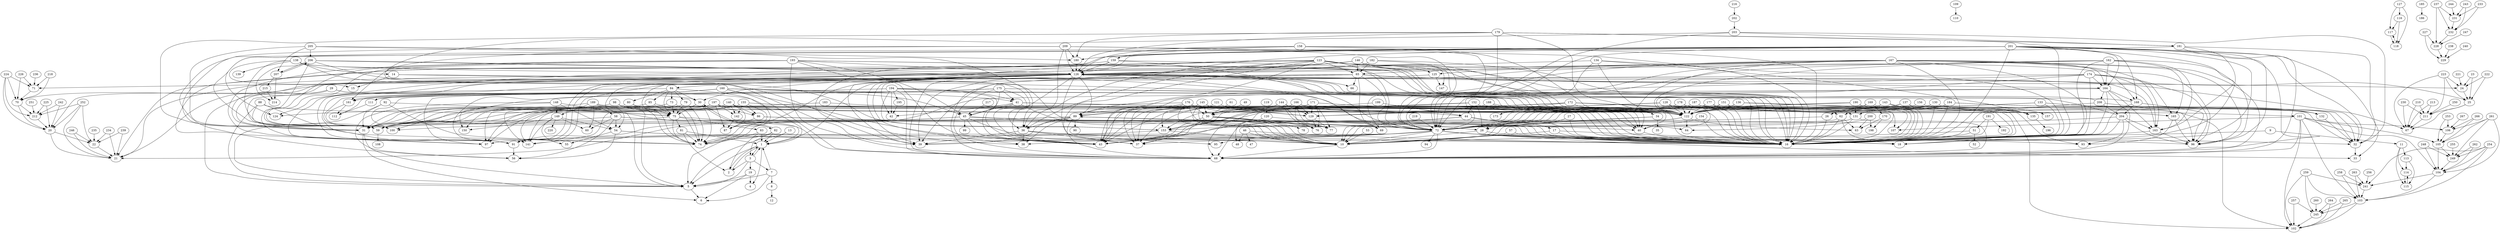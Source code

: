 strict digraph G {
  1;
  2;
  3;
  4;
  5;
  6;
  7;
  8;
  9;
  10;
  11;
  12;
  13;
  14;
  15;
  16;
  17;
  18;
  19;
  20;
  21;
  22;
  23;
  24;
  25;
  26;
  27;
  28;
  29;
  30;
  31;
  32;
  33;
  34;
  35;
  36;
  37;
  38;
  39;
  40;
  41;
  42;
  43;
  44;
  45;
  46;
  47;
  48;
  49;
  50;
  51;
  52;
  53;
  54;
  55;
  56;
  57;
  58;
  59;
  60;
  61;
  62;
  63;
  64;
  65;
  66;
  67;
  68;
  69;
  70;
  71;
  72;
  73;
  74;
  75;
  76;
  77;
  78;
  79;
  80;
  81;
  82;
  83;
  84;
  85;
  86;
  87;
  88;
  89;
  90;
  91;
  92;
  93;
  94;
  95;
  96;
  97;
  98;
  99;
  100;
  101;
  102;
  103;
  104;
  105;
  106;
  107;
  108;
  109;
  110;
  111;
  112;
  113;
  114;
  115;
  116;
  117;
  118;
  119;
  120;
  121;
  122;
  123;
  124;
  125;
  126;
  127;
  128;
  129;
  130;
  131;
  132;
  133;
  134;
  135;
  136;
  137;
  138;
  139;
  140;
  141;
  142;
  143;
  144;
  145;
  146;
  147;
  148;
  149;
  150;
  151;
  152;
  153;
  154;
  155;
  156;
  157;
  158;
  159;
  160;
  161;
  162;
  163;
  164;
  165;
  166;
  167;
  168;
  169;
  170;
  171;
  172;
  173;
  174;
  175;
  176;
  177;
  178;
  179;
  180;
  181;
  182;
  183;
  184;
  185;
  186;
  187;
  188;
  189;
  190;
  191;
  192;
  193;
  194;
  195;
  196;
  197;
  198;
  199;
  200;
  201;
  202;
  203;
  204;
  205;
  206;
  207;
  208;
  209;
  210;
  211;
  212;
  213;
  214;
  215;
  216;
  217;
  218;
  219;
  220;
  221;
  222;
  223;
  224;
  225;
  226;
  227;
  228;
  229;
  230;
  231;
  232;
  233;
  234;
  235;
  236;
  237;
  238;
  239;
  240;
  241;
  242;
  243;
  244;
  245;
  246;
  247;
  248;
  249;
  250;
  251;
  252;
  253;
  254;
  255;
  256;
  257;
  258;
  259;
  260;
  261;
  262;
  263;
  264;
  265;
  266;
  267;
  1 -> 2;
  1 -> 3;
  1 -> 4;
  1 -> 5;
  5 -> 6;
  7 -> 6;
  7 -> 5;
  7 -> 8;
  7 -> 1;
  2 -> 1;
  9 -> 10;
  9 -> 11;
  8 -> 12;
  13 -> 1;
  13 -> 5;
  14 -> 15;
  14 -> 10;
  14 -> 16;
  17 -> 18;
  17 -> 10;
  17 -> 16;
  3 -> 5;
  3 -> 2;
  3 -> 19;
  3 -> 7;
  3 -> 1;
  20 -> 21;
  20 -> 22;
  23 -> 24;
  23 -> 25;
  19 -> 6;
  19 -> 4;
  19 -> 5;
  26 -> 16;
  26 -> 10;
  27 -> 28;
  27 -> 10;
  27 -> 16;
  29 -> 1;
  29 -> 30;
  29 -> 5;
  29 -> 31;
  32 -> 33;
  34 -> 35;
  34 -> 10;
  34 -> 28;
  28 -> 16;
  28 -> 10;
  36 -> 37;
  36 -> 38;
  36 -> 16;
  36 -> 39;
  36 -> 10;
  40 -> 16;
  41 -> 10;
  41 -> 42;
  41 -> 43;
  41 -> 44;
  41 -> 45;
  41 -> 16;
  46 -> 47;
  46 -> 10;
  46 -> 48;
  46 -> 16;
  49 -> 50;
  51 -> 10;
  51 -> 16;
  51 -> 52;
  53 -> 10;
  54 -> 16;
  54 -> 55;
  54 -> 56;
  54 -> 10;
  57 -> 10;
  57 -> 16;
  58 -> 59;
  58 -> 54;
  58 -> 56;
  58 -> 16;
  58 -> 10;
  58 -> 60;
  61 -> 50;
  62 -> 63;
  62 -> 18;
  62 -> 10;
  62 -> 16;
  44 -> 43;
  44 -> 17;
  44 -> 16;
  44 -> 10;
  44 -> 64;
  65 -> 66;
  65 -> 67;
  65 -> 25;
  65 -> 24;
  65 -> 68;
  65 -> 21;
  65 -> 69;
  65 -> 20;
  65 -> 70;
  65 -> 71;
  65 -> 72;
  73 -> 74;
  73 -> 31;
  73 -> 75;
  50 -> 10;
  50 -> 37;
  50 -> 40;
  50 -> 43;
  50 -> 76;
  50 -> 77;
  50 -> 78;
  79 -> 74;
  79 -> 31;
  79 -> 75;
  80 -> 74;
  80 -> 31;
  80 -> 75;
  81 -> 74;
  81 -> 1;
  81 -> 2;
  30 -> 82;
  30 -> 74;
  30 -> 31;
  30 -> 75;
  75 -> 1;
  75 -> 31;
  75 -> 74;
  75 -> 83;
  75 -> 81;
  31 -> 5;
  31 -> 6;
  83 -> 74;
  83 -> 1;
  83 -> 2;
  84 -> 80;
  84 -> 73;
  84 -> 85;
  84 -> 79;
  84 -> 30;
  84 -> 74;
  84 -> 31;
  84 -> 75;
  85 -> 74;
  85 -> 31;
  85 -> 75;
  86 -> 10;
  86 -> 16;
  86 -> 87;
  88 -> 75;
  88 -> 5;
  88 -> 74;
  88 -> 31;
  89 -> 39;
  89 -> 72;
  89 -> 16;
  89 -> 90;
  89 -> 69;
  89 -> 21;
  89 -> 38;
  89 -> 91;
  89 -> 68;
  89 -> 36;
  92 -> 75;
  92 -> 5;
  92 -> 74;
  92 -> 31;
  72 -> 93;
  72 -> 43;
  72 -> 33;
  72 -> 32;
  72 -> 94;
  72 -> 95;
  72 -> 96;
  72 -> 37;
  72 -> 68;
  72 -> 18;
  72 -> 16;
  72 -> 38;
  72 -> 10;
  72 -> 97;
  72 -> 91;
  72 -> 89;
  72 -> 39;
  98 -> 74;
  98 -> 75;
  98 -> 5;
  98 -> 31;
  45 -> 99;
  45 -> 37;
  45 -> 100;
  45 -> 10;
  45 -> 16;
  45 -> 59;
  45 -> 43;
  82 -> 3;
  82 -> 1;
  82 -> 30;
  82 -> 5;
  82 -> 74;
  10 -> 68;
  101 -> 102;
  101 -> 103;
  101 -> 104;
  101 -> 105;
  101 -> 106;
  101 -> 68;
  101 -> 107;
  59 -> 108;
  109 -> 110;
  111 -> 112;
  113 -> 114;
  113 -> 115;
  114 -> 115;
  116 -> 117;
  116 -> 118;
  11 -> 114;
  11 -> 113;
  11 -> 115;
  119 -> 120;
  121 -> 89;
  121 -> 122;
  120 -> 48;
  120 -> 28;
  123 -> 89;
  123 -> 124;
  123 -> 122;
  123 -> 91;
  123 -> 72;
  123 -> 125;
  123 -> 16;
  123 -> 126;
  123 -> 65;
  123 -> 96;
  123 -> 36;
  123 -> 37;
  123 -> 39;
  115 -> 114;
  118 -> 117;
  117 -> 118;
  127 -> 117;
  127 -> 116;
  127 -> 118;
  91 -> 56;
  128 -> 102;
  128 -> 107;
  128 -> 43;
  128 -> 101;
  128 -> 50;
  128 -> 122;
  128 -> 129;
  128 -> 40;
  130 -> 131;
  130 -> 32;
  130 -> 132;
  130 -> 122;
  130 -> 16;
  130 -> 72;
  133 -> 122;
  133 -> 32;
  133 -> 132;
  133 -> 16;
  133 -> 72;
  134 -> 126;
  134 -> 72;
  134 -> 122;
  134 -> 135;
  134 -> 16;
  136 -> 102;
  136 -> 107;
  136 -> 122;
  136 -> 129;
  137 -> 26;
  137 -> 122;
  137 -> 16;
  137 -> 135;
  138 -> 126;
  138 -> 15;
  138 -> 38;
  138 -> 122;
  138 -> 59;
  138 -> 14;
  138 -> 139;
  140 -> 87;
  140 -> 86;
  140 -> 97;
  140 -> 59;
  140 -> 141;
  140 -> 122;
  140 -> 142;
  140 -> 16;
  143 -> 26;
  143 -> 16;
  143 -> 135;
  143 -> 122;
  144 -> 37;
  144 -> 43;
  144 -> 50;
  144 -> 76;
  144 -> 77;
  144 -> 122;
  144 -> 129;
  144 -> 40;
  145 -> 40;
  145 -> 129;
  145 -> 122;
  145 -> 76;
  145 -> 77;
  145 -> 50;
  145 -> 43;
  145 -> 37;
  145 -> 59;
  145 -> 89;
  146 -> 126;
  146 -> 21;
  146 -> 69;
  146 -> 91;
  146 -> 147;
  146 -> 65;
  146 -> 122;
  146 -> 16;
  148 -> 56;
  148 -> 68;
  148 -> 149;
  148 -> 54;
  148 -> 150;
  151 -> 72;
  151 -> 122;
  151 -> 135;
  151 -> 16;
  152 -> 34;
  152 -> 153;
  152 -> 28;
  152 -> 44;
  152 -> 122;
  152 -> 16;
  152 -> 124;
  154 -> 16;
  154 -> 72;
  155 -> 142;
  155 -> 86;
  155 -> 122;
  155 -> 141;
  155 -> 59;
  155 -> 97;
  155 -> 16;
  155 -> 87;
  156 -> 157;
  156 -> 122;
  158 -> 16;
  158 -> 126;
  158 -> 159;
  158 -> 72;
  158 -> 122;
  158 -> 124;
  160 -> 112;
  160 -> 97;
  160 -> 59;
  160 -> 41;
  160 -> 68;
  160 -> 43;
  160 -> 100;
  160 -> 111;
  160 -> 45;
  160 -> 161;
  160 -> 122;
  160 -> 16;
  162 -> 163;
  162 -> 164;
  162 -> 126;
  162 -> 96;
  162 -> 122;
  162 -> 72;
  162 -> 165;
  162 -> 16;
  166 -> 77;
  166 -> 76;
  166 -> 43;
  166 -> 50;
  166 -> 129;
  166 -> 153;
  166 -> 122;
  166 -> 40;
  167 -> 16;
  167 -> 122;
  167 -> 65;
  167 -> 72;
  167 -> 18;
  167 -> 125;
  167 -> 126;
  167 -> 39;
  167 -> 164;
  167 -> 96;
  167 -> 163;
  167 -> 168;
  167 -> 68;
  167 -> 89;
  169 -> 62;
  169 -> 122;
  169 -> 170;
  169 -> 16;
  171 -> 43;
  171 -> 37;
  171 -> 50;
  171 -> 76;
  171 -> 77;
  171 -> 122;
  171 -> 129;
  171 -> 40;
  172 -> 141;
  172 -> 153;
  172 -> 18;
  172 -> 62;
  172 -> 122;
  172 -> 173;
  172 -> 16;
  174 -> 43;
  174 -> 91;
  174 -> 96;
  174 -> 163;
  174 -> 164;
  174 -> 122;
  174 -> 165;
  174 -> 16;
  175 -> 111;
  175 -> 41;
  175 -> 68;
  175 -> 43;
  175 -> 45;
  175 -> 100;
  175 -> 122;
  175 -> 161;
  175 -> 16;
  176 -> 40;
  176 -> 129;
  176 -> 122;
  176 -> 50;
  176 -> 76;
  176 -> 77;
  176 -> 43;
  176 -> 37;
  176 -> 59;
  176 -> 89;
  177 -> 72;
  177 -> 122;
  177 -> 165;
  177 -> 16;
  178 -> 93;
  178 -> 72;
  178 -> 43;
  178 -> 122;
  178 -> 165;
  178 -> 16;
  179 -> 180;
  179 -> 181;
  179 -> 126;
  179 -> 72;
  179 -> 59;
  179 -> 122;
  179 -> 16;
  182 -> 91;
  182 -> 126;
  182 -> 65;
  182 -> 122;
  182 -> 16;
  183 -> 59;
  183 -> 122;
  184 -> 131;
  184 -> 72;
  184 -> 32;
  184 -> 132;
  184 -> 122;
  184 -> 16;
  185 -> 186;
  187 -> 131;
  187 -> 37;
  187 -> 153;
  187 -> 122;
  187 -> 32;
  187 -> 16;
  187 -> 132;
  187 -> 72;
  188 -> 50;
  188 -> 122;
  188 -> 129;
  188 -> 40;
  189 -> 54;
  189 -> 149;
  189 -> 150;
  189 -> 60;
  189 -> 58;
  189 -> 16;
  190 -> 131;
  190 -> 122;
  190 -> 132;
  190 -> 16;
  190 -> 72;
  191 -> 51;
  191 -> 192;
  191 -> 16;
  193 -> 68;
  193 -> 126;
  193 -> 97;
  193 -> 59;
  193 -> 43;
  193 -> 45;
  193 -> 100;
  193 -> 122;
  193 -> 161;
  193 -> 16;
  194 -> 153;
  194 -> 43;
  194 -> 68;
  194 -> 42;
  194 -> 41;
  194 -> 195;
  194 -> 141;
  194 -> 122;
  135 -> 196;
  197 -> 142;
  197 -> 86;
  197 -> 122;
  197 -> 141;
  197 -> 59;
  197 -> 97;
  197 -> 16;
  197 -> 87;
  161 -> 112;
  161 -> 100;
  165 -> 93;
  165 -> 96;
  142 -> 87;
  170 -> 198;
  170 -> 63;
  132 -> 32;
  122 -> 63;
  122 -> 59;
  122 -> 68;
  122 -> 64;
  199 -> 44;
  199 -> 68;
  129 -> 77;
  129 -> 76;
  200 -> 64;
  200 -> 198;
  200 -> 63;
  131 -> 72;
  131 -> 16;
  131 -> 153;
  131 -> 68;
  125 -> 147;
  125 -> 91;
  195 -> 42;
  201 -> 168;
  201 -> 96;
  201 -> 163;
  201 -> 164;
  201 -> 33;
  201 -> 68;
  201 -> 97;
  201 -> 72;
  201 -> 16;
  201 -> 32;
  201 -> 36;
  201 -> 159;
  201 -> 59;
  201 -> 126;
  201 -> 18;
  201 -> 39;
  202 -> 203;
  168 -> 126;
  168 -> 16;
  168 -> 96;
  168 -> 204;
  205 -> 206;
  205 -> 36;
  205 -> 59;
  205 -> 180;
  205 -> 207;
  208 -> 126;
  208 -> 16;
  208 -> 96;
  208 -> 204;
  153 -> 141;
  153 -> 10;
  180 -> 126;
  159 -> 56;
  159 -> 72;
  159 -> 39;
  159 -> 16;
  159 -> 126;
  209 -> 39;
  209 -> 126;
  209 -> 36;
  209 -> 59;
  209 -> 180;
  209 -> 16;
  209 -> 72;
  163 -> 16;
  163 -> 96;
  163 -> 126;
  126 -> 5;
  126 -> 66;
  126 -> 42;
  126 -> 30;
  126 -> 1;
  126 -> 21;
  126 -> 69;
  126 -> 74;
  126 -> 38;
  126 -> 95;
  126 -> 91;
  126 -> 84;
  126 -> 164;
  126 -> 43;
  126 -> 89;
  126 -> 75;
  126 -> 68;
  126 -> 16;
  126 -> 31;
  126 -> 39;
  210 -> 67;
  210 -> 211;
  211 -> 67;
  212 -> 20;
  213 -> 211;
  213 -> 67;
  164 -> 74;
  164 -> 16;
  164 -> 168;
  164 -> 208;
  164 -> 68;
  164 -> 72;
  164 -> 163;
  207 -> 206;
  207 -> 214;
  207 -> 215;
  216 -> 202;
  217 -> 45;
  218 -> 70;
  218 -> 71;
  181 -> 32;
  181 -> 180;
  181 -> 16;
  181 -> 68;
  204 -> 93;
  204 -> 16;
  204 -> 72;
  204 -> 96;
  204 -> 126;
  204 -> 163;
  215 -> 214;
  206 -> 214;
  206 -> 207;
  206 -> 36;
  206 -> 72;
  206 -> 91;
  206 -> 126;
  22 -> 21;
  203 -> 32;
  203 -> 153;
  203 -> 181;
  203 -> 72;
  219 -> 72;
  149 -> 220;
  149 -> 60;
  149 -> 55;
  149 -> 141;
  149 -> 54;
  149 -> 150;
  71 -> 70;
  221 -> 24;
  222 -> 25;
  222 -> 24;
  223 -> 25;
  223 -> 24;
  223 -> 67;
  223 -> 211;
  224 -> 70;
  224 -> 71;
  224 -> 20;
  224 -> 212;
  24 -> 25;
  25 -> 67;
  25 -> 211;
  225 -> 212;
  225 -> 20;
  226 -> 71;
  226 -> 70;
  227 -> 228;
  227 -> 229;
  70 -> 20;
  70 -> 212;
  230 -> 211;
  230 -> 67;
  231 -> 232;
  233 -> 232;
  233 -> 231;
  234 -> 22;
  234 -> 21;
  235 -> 22;
  236 -> 71;
  237 -> 232;
  237 -> 231;
  237 -> 228;
  238 -> 229;
  239 -> 21;
  239 -> 22;
  240 -> 229;
  241 -> 103;
  242 -> 20;
  242 -> 212;
  243 -> 231;
  243 -> 232;
  244 -> 231;
  245 -> 102;
  106 -> 105;
  246 -> 21;
  246 -> 22;
  228 -> 229;
  232 -> 228;
  247 -> 228;
  248 -> 104;
  248 -> 249;
  103 -> 102;
  103 -> 245;
  250 -> 211;
  251 -> 212;
  252 -> 20;
  252 -> 212;
  252 -> 21;
  252 -> 22;
  253 -> 105;
  253 -> 106;
  104 -> 103;
  104 -> 241;
  254 -> 104;
  254 -> 249;
  254 -> 103;
  254 -> 241;
  255 -> 249;
  256 -> 241;
  249 -> 104;
  257 -> 102;
  257 -> 245;
  258 -> 103;
  258 -> 241;
  105 -> 104;
  105 -> 249;
  259 -> 103;
  259 -> 241;
  259 -> 102;
  259 -> 245;
  260 -> 245;
  261 -> 105;
  261 -> 106;
  261 -> 104;
  261 -> 249;
  262 -> 249;
  262 -> 104;
  263 -> 241;
  263 -> 103;
  264 -> 245;
  264 -> 102;
  265 -> 102;
  265 -> 245;
  266 -> 106;
  266 -> 105;
  267 -> 106;
}

